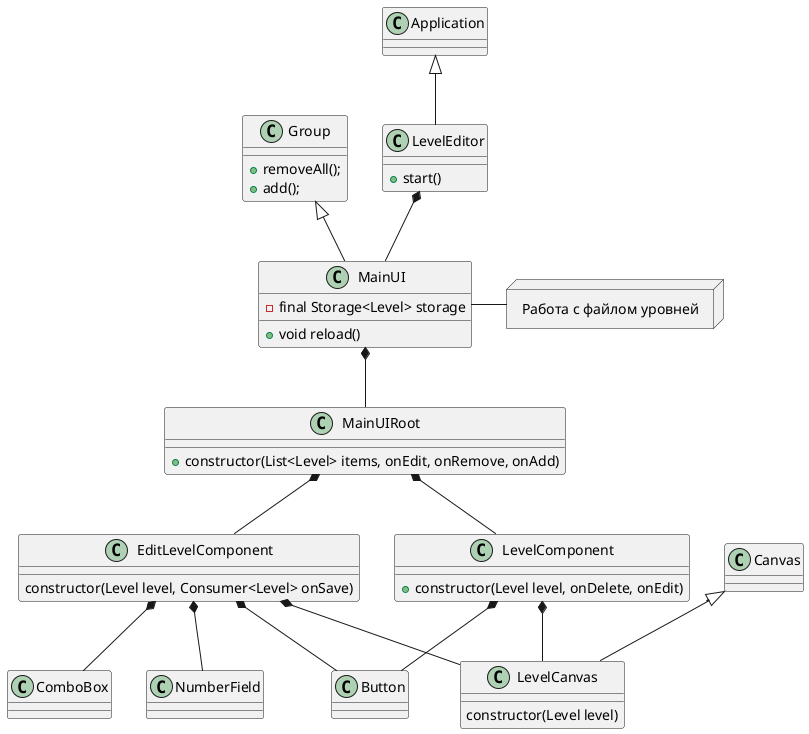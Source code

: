 @startuml
class Group {
    +removeAll();
    +add();
}

class MainUI {
    -final Storage<Level> storage
    +void reload()
}

node "Работа с файлом уровней" as workWithFile {
}

class Button {
}

class LevelComponent {
  +constructor(Level level, onDelete, onEdit)
}

class MainUIRoot {
    +constructor(List<Level> items, onEdit, onRemove, onAdd)
}

class Application {}

class LevelEditor {
    +start()
}

class LevelCanvas {
    constructor(Level level)
}

class Canvas {
}

class EditLevelComponent {
    constructor(Level level, Consumer<Level> onSave)
}

class NumberField {
}

class ComboBox {
}

MainUI *-- MainUIRoot
Group <|-- MainUI
MainUIRoot *-- LevelComponent
MainUIRoot *-- EditLevelComponent
Application <|-- LevelEditor
LevelEditor *-- MainUI
LevelComponent *-- Button
EditLevelComponent *-- Button
EditLevelComponent *-- NumberField
EditLevelComponent *-- ComboBox
EditLevelComponent *-- LevelCanvas
LevelComponent *-- LevelCanvas
Canvas <|-- LevelCanvas
MainUI - workWithFile

@enduml